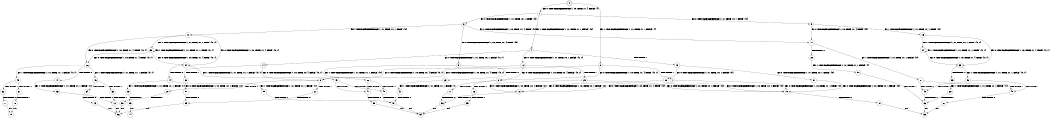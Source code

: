 digraph BCG {
size = "7, 10.5";
center = TRUE;
node [shape = circle];
0 [peripheries = 2];
0 -> 1 [label = "EX !0 !ATOMIC_EXCH_BRANCH (1, +0, TRUE, +1, 4, FALSE) !{}"];
0 -> 2 [label = "EX !1 !ATOMIC_EXCH_BRANCH (1, +1, TRUE, +1, 1, FALSE) !{}"];
1 -> 3 [label = "EX !0 !ATOMIC_EXCH_BRANCH (1, +1, TRUE, +0, 1, TRUE) !{0}"];
1 -> 4 [label = "EX !1 !ATOMIC_EXCH_BRANCH (1, +1, TRUE, +1, 1, FALSE) !{0}"];
1 -> 5 [label = "EX !0 !ATOMIC_EXCH_BRANCH (1, +1, TRUE, +0, 1, TRUE) !{0}"];
2 -> 6 [label = "EX !0 !ATOMIC_EXCH_BRANCH (1, +0, TRUE, +1, 4, TRUE) !{0, 1}"];
2 -> 7 [label = "TERMINATE !1"];
2 -> 8 [label = "EX !0 !ATOMIC_EXCH_BRANCH (1, +0, TRUE, +1, 4, TRUE) !{0, 1}"];
3 -> 9 [label = "EX !0 !ATOMIC_EXCH_BRANCH (1, +0, TRUE, +1, 4, TRUE) !{0}"];
3 -> 10 [label = "EX !1 !ATOMIC_EXCH_BRANCH (1, +1, TRUE, +1, 1, TRUE) !{0}"];
3 -> 11 [label = "EX !0 !ATOMIC_EXCH_BRANCH (1, +0, TRUE, +1, 4, TRUE) !{0}"];
4 -> 12 [label = "EX !0 !ATOMIC_EXCH_BRANCH (1, +1, TRUE, +0, 1, FALSE) !{0, 1}"];
4 -> 13 [label = "TERMINATE !1"];
4 -> 14 [label = "EX !0 !ATOMIC_EXCH_BRANCH (1, +1, TRUE, +0, 1, FALSE) !{0, 1}"];
5 -> 15 [label = "EX !1 !ATOMIC_EXCH_BRANCH (1, +1, TRUE, +1, 1, TRUE) !{0}"];
5 -> 11 [label = "EX !0 !ATOMIC_EXCH_BRANCH (1, +0, TRUE, +1, 4, TRUE) !{0}"];
6 -> 16 [label = "TERMINATE !0"];
6 -> 17 [label = "TERMINATE !1"];
7 -> 18 [label = "EX !0 !ATOMIC_EXCH_BRANCH (1, +0, TRUE, +1, 4, TRUE) !{0}"];
7 -> 19 [label = "EX !0 !ATOMIC_EXCH_BRANCH (1, +0, TRUE, +1, 4, TRUE) !{0}"];
8 -> 20 [label = "TERMINATE !0"];
8 -> 21 [label = "TERMINATE !1"];
9 -> 22 [label = "EX !1 !ATOMIC_EXCH_BRANCH (1, +1, TRUE, +1, 1, FALSE) !{0}"];
9 -> 23 [label = "TERMINATE !0"];
10 -> 24 [label = "EX !0 !ATOMIC_EXCH_BRANCH (1, +0, TRUE, +1, 4, TRUE) !{0, 1}"];
10 -> 25 [label = "EX !1 !ATOMIC_EXCH_BRANCH (1, +1, TRUE, +1, 1, TRUE) !{0, 1}"];
10 -> 26 [label = "EX !0 !ATOMIC_EXCH_BRANCH (1, +0, TRUE, +1, 4, TRUE) !{0, 1}"];
11 -> 27 [label = "EX !1 !ATOMIC_EXCH_BRANCH (1, +1, TRUE, +1, 1, FALSE) !{0}"];
11 -> 28 [label = "TERMINATE !0"];
12 -> 6 [label = "EX !0 !ATOMIC_EXCH_BRANCH (1, +0, TRUE, +0, 4, FALSE) !{0, 1}"];
12 -> 29 [label = "TERMINATE !1"];
12 -> 8 [label = "EX !0 !ATOMIC_EXCH_BRANCH (1, +0, TRUE, +0, 4, FALSE) !{0, 1}"];
13 -> 30 [label = "EX !0 !ATOMIC_EXCH_BRANCH (1, +1, TRUE, +0, 1, FALSE) !{0}"];
13 -> 31 [label = "EX !0 !ATOMIC_EXCH_BRANCH (1, +1, TRUE, +0, 1, FALSE) !{0}"];
14 -> 8 [label = "EX !0 !ATOMIC_EXCH_BRANCH (1, +0, TRUE, +0, 4, FALSE) !{0, 1}"];
14 -> 32 [label = "TERMINATE !1"];
15 -> 33 [label = "EX !0 !ATOMIC_EXCH_BRANCH (1, +0, TRUE, +1, 4, TRUE) !{0, 1}"];
15 -> 34 [label = "EX !1 !ATOMIC_EXCH_BRANCH (1, +1, TRUE, +1, 1, TRUE) !{0, 1}"];
16 -> 35 [label = "TERMINATE !1"];
17 -> 36 [label = "TERMINATE !0"];
18 -> 36 [label = "TERMINATE !0"];
19 -> 37 [label = "TERMINATE !0"];
20 -> 38 [label = "TERMINATE !1"];
21 -> 39 [label = "TERMINATE !0"];
22 -> 40 [label = "TERMINATE !0"];
22 -> 41 [label = "TERMINATE !1"];
23 -> 42 [label = "EX !1 !ATOMIC_EXCH_BRANCH (1, +1, TRUE, +1, 1, FALSE) !{}"];
24 -> 43 [label = "EX !1 !ATOMIC_EXCH_BRANCH (1, +1, TRUE, +1, 1, FALSE) !{0, 1}"];
24 -> 44 [label = "TERMINATE !0"];
25 -> 24 [label = "EX !0 !ATOMIC_EXCH_BRANCH (1, +0, TRUE, +1, 4, TRUE) !{0, 1}"];
25 -> 25 [label = "EX !1 !ATOMIC_EXCH_BRANCH (1, +1, TRUE, +1, 1, TRUE) !{0, 1}"];
25 -> 26 [label = "EX !0 !ATOMIC_EXCH_BRANCH (1, +0, TRUE, +1, 4, TRUE) !{0, 1}"];
26 -> 45 [label = "EX !1 !ATOMIC_EXCH_BRANCH (1, +1, TRUE, +1, 1, FALSE) !{0, 1}"];
26 -> 46 [label = "EX !1 !ATOMIC_EXCH_BRANCH (1, +1, TRUE, +1, 1, FALSE) !{0, 1}"];
26 -> 47 [label = "TERMINATE !0"];
27 -> 48 [label = "TERMINATE !0"];
27 -> 49 [label = "TERMINATE !1"];
28 -> 50 [label = "EX !1 !ATOMIC_EXCH_BRANCH (1, +1, TRUE, +1, 1, FALSE) !{}"];
29 -> 18 [label = "EX !0 !ATOMIC_EXCH_BRANCH (1, +0, TRUE, +0, 4, FALSE) !{0}"];
29 -> 19 [label = "EX !0 !ATOMIC_EXCH_BRANCH (1, +0, TRUE, +0, 4, FALSE) !{0}"];
30 -> 18 [label = "EX !0 !ATOMIC_EXCH_BRANCH (1, +0, TRUE, +0, 4, FALSE) !{0}"];
30 -> 19 [label = "EX !0 !ATOMIC_EXCH_BRANCH (1, +0, TRUE, +0, 4, FALSE) !{0}"];
31 -> 19 [label = "EX !0 !ATOMIC_EXCH_BRANCH (1, +0, TRUE, +0, 4, FALSE) !{0}"];
32 -> 51 [label = "EX !0 !ATOMIC_EXCH_BRANCH (1, +0, TRUE, +0, 4, FALSE) !{0}"];
33 -> 52 [label = "EX !1 !ATOMIC_EXCH_BRANCH (1, +1, TRUE, +1, 1, FALSE) !{0, 1}"];
33 -> 53 [label = "TERMINATE !0"];
34 -> 33 [label = "EX !0 !ATOMIC_EXCH_BRANCH (1, +0, TRUE, +1, 4, TRUE) !{0, 1}"];
34 -> 34 [label = "EX !1 !ATOMIC_EXCH_BRANCH (1, +1, TRUE, +1, 1, TRUE) !{0, 1}"];
35 -> 54 [label = "exit"];
36 -> 54 [label = "exit"];
37 -> 55 [label = "exit"];
38 -> 56 [label = "exit"];
39 -> 56 [label = "exit"];
40 -> 57 [label = "TERMINATE !1"];
41 -> 58 [label = "TERMINATE !0"];
42 -> 57 [label = "TERMINATE !1"];
43 -> 40 [label = "TERMINATE !0"];
43 -> 41 [label = "TERMINATE !1"];
44 -> 59 [label = "EX !1 !ATOMIC_EXCH_BRANCH (1, +1, TRUE, +1, 1, FALSE) !{1}"];
44 -> 60 [label = "EX !1 !ATOMIC_EXCH_BRANCH (1, +1, TRUE, +1, 1, FALSE) !{1}"];
45 -> 61 [label = "TERMINATE !0"];
45 -> 62 [label = "TERMINATE !1"];
46 -> 63 [label = "TERMINATE !0"];
46 -> 64 [label = "TERMINATE !1"];
47 -> 65 [label = "EX !1 !ATOMIC_EXCH_BRANCH (1, +1, TRUE, +1, 1, FALSE) !{1}"];
48 -> 66 [label = "TERMINATE !1"];
49 -> 67 [label = "TERMINATE !0"];
50 -> 66 [label = "TERMINATE !1"];
51 -> 39 [label = "TERMINATE !0"];
52 -> 48 [label = "TERMINATE !0"];
52 -> 49 [label = "TERMINATE !1"];
53 -> 68 [label = "EX !1 !ATOMIC_EXCH_BRANCH (1, +1, TRUE, +1, 1, FALSE) !{1}"];
57 -> 54 [label = "exit"];
58 -> 54 [label = "exit"];
59 -> 57 [label = "TERMINATE !1"];
60 -> 69 [label = "TERMINATE !1"];
61 -> 70 [label = "TERMINATE !1"];
62 -> 71 [label = "TERMINATE !0"];
63 -> 72 [label = "TERMINATE !1"];
64 -> 73 [label = "TERMINATE !0"];
65 -> 72 [label = "TERMINATE !1"];
66 -> 55 [label = "exit"];
67 -> 55 [label = "exit"];
68 -> 66 [label = "TERMINATE !1"];
69 -> 74 [label = "exit"];
70 -> 75 [label = "exit"];
71 -> 75 [label = "exit"];
72 -> 56 [label = "exit"];
73 -> 56 [label = "exit"];
}
